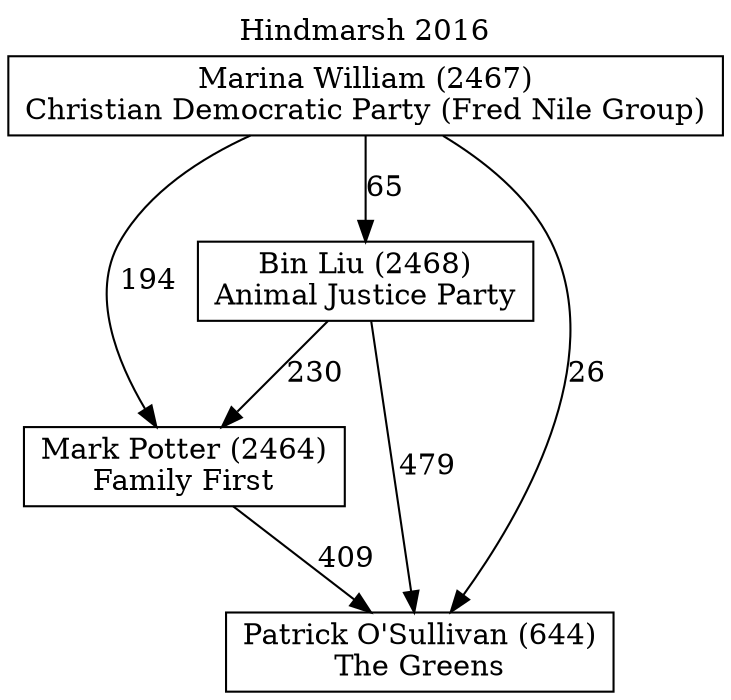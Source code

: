 // House preference flow
digraph "Patrick O'Sullivan (644)_Hindmarsh_2016" {
	graph [label="Hindmarsh 2016" labelloc=t mclimit=10]
	node [shape=box]
	"Mark Potter (2464)" [label="Mark Potter (2464)
Family First"]
	"Bin Liu (2468)" [label="Bin Liu (2468)
Animal Justice Party"]
	"Marina William (2467)" [label="Marina William (2467)
Christian Democratic Party (Fred Nile Group)"]
	"Patrick O'Sullivan (644)" [label="Patrick O'Sullivan (644)
The Greens"]
	"Bin Liu (2468)" -> "Patrick O'Sullivan (644)" [label=479]
	"Marina William (2467)" -> "Mark Potter (2464)" [label=194]
	"Bin Liu (2468)" -> "Mark Potter (2464)" [label=230]
	"Mark Potter (2464)" -> "Patrick O'Sullivan (644)" [label=409]
	"Marina William (2467)" -> "Patrick O'Sullivan (644)" [label=26]
	"Marina William (2467)" -> "Bin Liu (2468)" [label=65]
}
